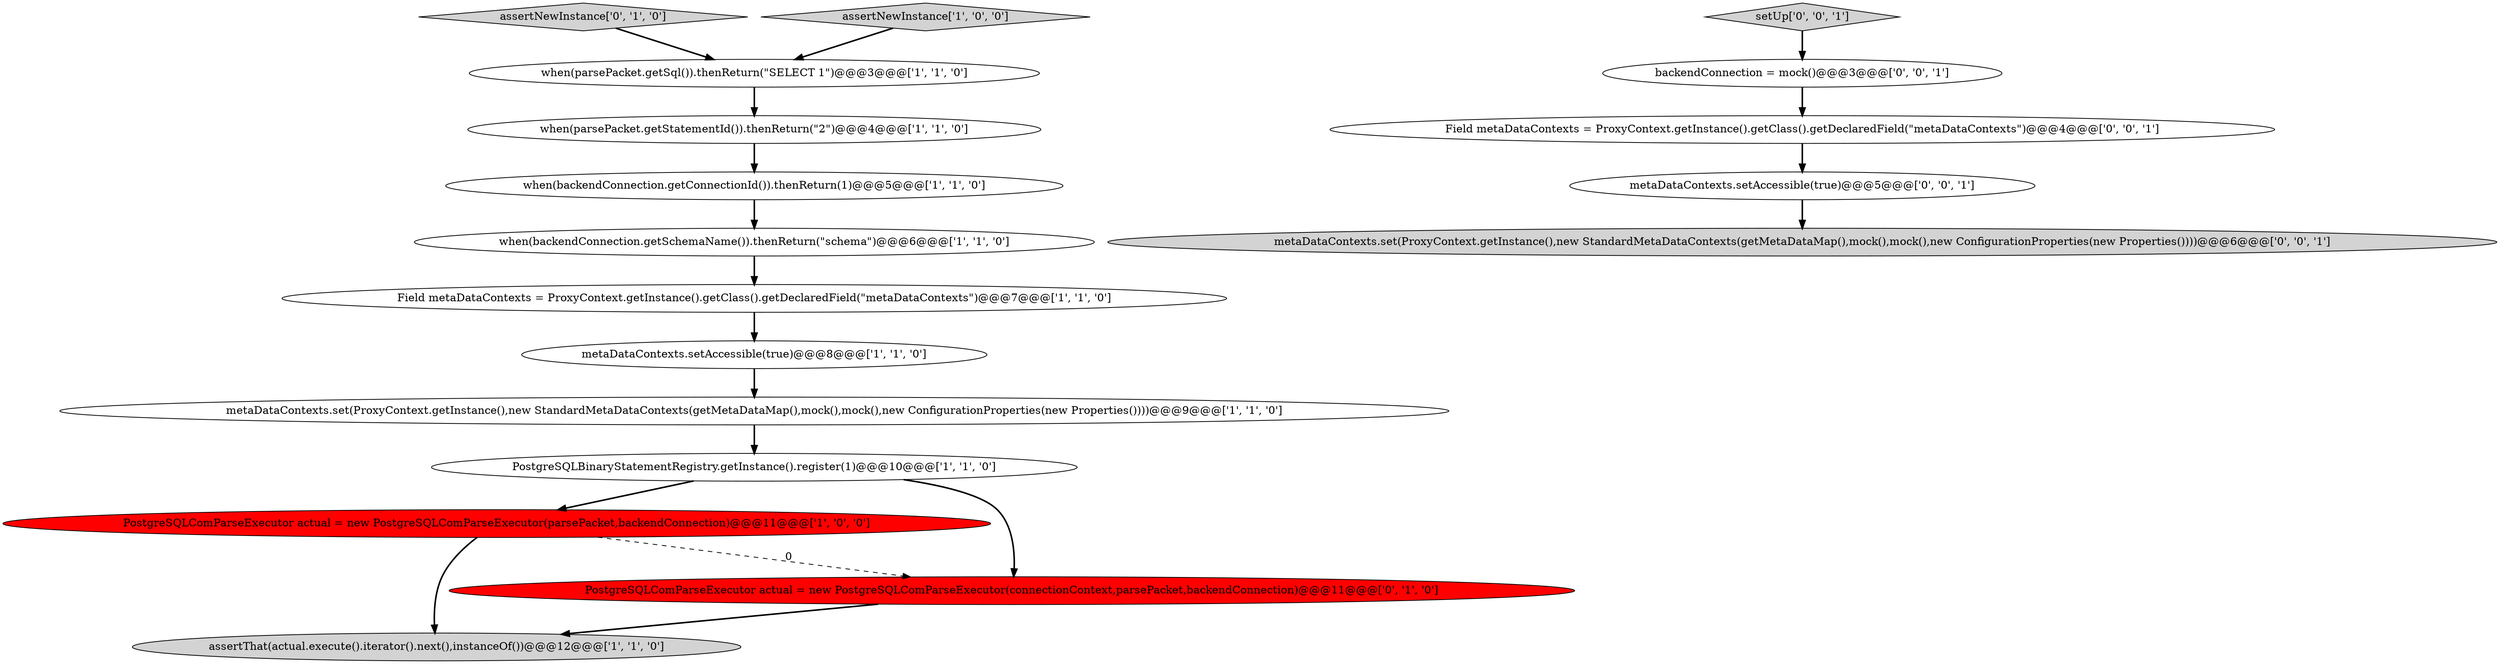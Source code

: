 digraph {
6 [style = filled, label = "Field metaDataContexts = ProxyContext.getInstance().getClass().getDeclaredField(\"metaDataContexts\")@@@7@@@['1', '1', '0']", fillcolor = white, shape = ellipse image = "AAA0AAABBB1BBB"];
3 [style = filled, label = "PostgreSQLComParseExecutor actual = new PostgreSQLComParseExecutor(parsePacket,backendConnection)@@@11@@@['1', '0', '0']", fillcolor = red, shape = ellipse image = "AAA1AAABBB1BBB"];
4 [style = filled, label = "when(parsePacket.getStatementId()).thenReturn(\"2\")@@@4@@@['1', '1', '0']", fillcolor = white, shape = ellipse image = "AAA0AAABBB1BBB"];
11 [style = filled, label = "PostgreSQLComParseExecutor actual = new PostgreSQLComParseExecutor(connectionContext,parsePacket,backendConnection)@@@11@@@['0', '1', '0']", fillcolor = red, shape = ellipse image = "AAA1AAABBB2BBB"];
16 [style = filled, label = "setUp['0', '0', '1']", fillcolor = lightgray, shape = diamond image = "AAA0AAABBB3BBB"];
15 [style = filled, label = "metaDataContexts.setAccessible(true)@@@5@@@['0', '0', '1']", fillcolor = white, shape = ellipse image = "AAA0AAABBB3BBB"];
17 [style = filled, label = "backendConnection = mock()@@@3@@@['0', '0', '1']", fillcolor = white, shape = ellipse image = "AAA0AAABBB3BBB"];
12 [style = filled, label = "assertNewInstance['0', '1', '0']", fillcolor = lightgray, shape = diamond image = "AAA0AAABBB2BBB"];
10 [style = filled, label = "PostgreSQLBinaryStatementRegistry.getInstance().register(1)@@@10@@@['1', '1', '0']", fillcolor = white, shape = ellipse image = "AAA0AAABBB1BBB"];
1 [style = filled, label = "when(parsePacket.getSql()).thenReturn(\"SELECT 1\")@@@3@@@['1', '1', '0']", fillcolor = white, shape = ellipse image = "AAA0AAABBB1BBB"];
9 [style = filled, label = "assertNewInstance['1', '0', '0']", fillcolor = lightgray, shape = diamond image = "AAA0AAABBB1BBB"];
2 [style = filled, label = "metaDataContexts.set(ProxyContext.getInstance(),new StandardMetaDataContexts(getMetaDataMap(),mock(),mock(),new ConfigurationProperties(new Properties())))@@@9@@@['1', '1', '0']", fillcolor = white, shape = ellipse image = "AAA0AAABBB1BBB"];
14 [style = filled, label = "Field metaDataContexts = ProxyContext.getInstance().getClass().getDeclaredField(\"metaDataContexts\")@@@4@@@['0', '0', '1']", fillcolor = white, shape = ellipse image = "AAA0AAABBB3BBB"];
0 [style = filled, label = "metaDataContexts.setAccessible(true)@@@8@@@['1', '1', '0']", fillcolor = white, shape = ellipse image = "AAA0AAABBB1BBB"];
5 [style = filled, label = "assertThat(actual.execute().iterator().next(),instanceOf())@@@12@@@['1', '1', '0']", fillcolor = lightgray, shape = ellipse image = "AAA0AAABBB1BBB"];
7 [style = filled, label = "when(backendConnection.getConnectionId()).thenReturn(1)@@@5@@@['1', '1', '0']", fillcolor = white, shape = ellipse image = "AAA0AAABBB1BBB"];
13 [style = filled, label = "metaDataContexts.set(ProxyContext.getInstance(),new StandardMetaDataContexts(getMetaDataMap(),mock(),mock(),new ConfigurationProperties(new Properties())))@@@6@@@['0', '0', '1']", fillcolor = lightgray, shape = ellipse image = "AAA0AAABBB3BBB"];
8 [style = filled, label = "when(backendConnection.getSchemaName()).thenReturn(\"schema\")@@@6@@@['1', '1', '0']", fillcolor = white, shape = ellipse image = "AAA0AAABBB1BBB"];
10->3 [style = bold, label=""];
1->4 [style = bold, label=""];
3->5 [style = bold, label=""];
8->6 [style = bold, label=""];
6->0 [style = bold, label=""];
11->5 [style = bold, label=""];
14->15 [style = bold, label=""];
15->13 [style = bold, label=""];
16->17 [style = bold, label=""];
9->1 [style = bold, label=""];
7->8 [style = bold, label=""];
2->10 [style = bold, label=""];
12->1 [style = bold, label=""];
17->14 [style = bold, label=""];
4->7 [style = bold, label=""];
3->11 [style = dashed, label="0"];
0->2 [style = bold, label=""];
10->11 [style = bold, label=""];
}

